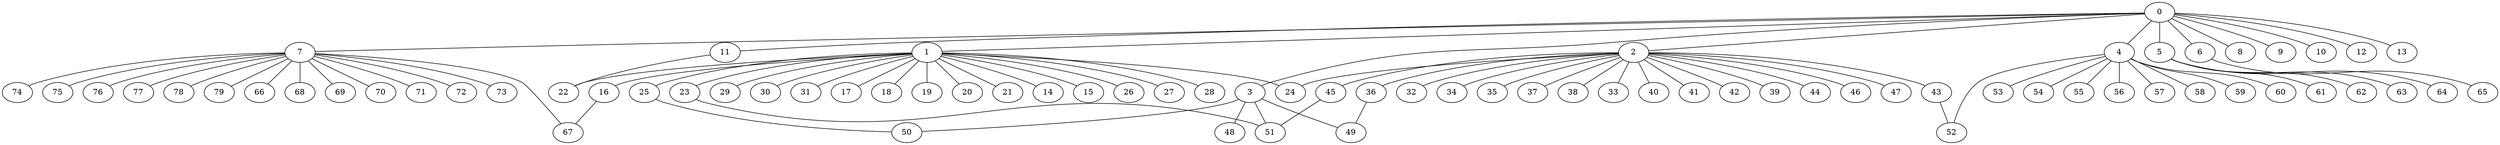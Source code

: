 
graph graphname {
    0 -- 1
0 -- 2
0 -- 3
0 -- 4
0 -- 5
0 -- 6
0 -- 7
0 -- 8
0 -- 9
0 -- 10
0 -- 11
0 -- 12
0 -- 13
1 -- 14
1 -- 15
1 -- 16
1 -- 17
1 -- 18
1 -- 19
1 -- 20
1 -- 21
1 -- 22
1 -- 23
1 -- 24
1 -- 25
1 -- 26
1 -- 27
1 -- 28
1 -- 29
1 -- 30
1 -- 31
2 -- 32
2 -- 34
2 -- 35
2 -- 36
2 -- 37
2 -- 38
2 -- 33
2 -- 40
2 -- 41
2 -- 42
2 -- 39
2 -- 44
2 -- 45
2 -- 46
2 -- 47
2 -- 43
2 -- 24
3 -- 48
3 -- 50
3 -- 51
3 -- 49
4 -- 52
4 -- 53
4 -- 54
4 -- 55
4 -- 56
4 -- 57
4 -- 58
4 -- 59
4 -- 60
5 -- 64
5 -- 61
5 -- 62
5 -- 63
6 -- 65
7 -- 66
7 -- 67
7 -- 68
7 -- 69
7 -- 70
7 -- 71
7 -- 72
7 -- 73
7 -- 74
7 -- 75
7 -- 76
7 -- 77
7 -- 78
7 -- 79
11 -- 22
16 -- 67
23 -- 51
25 -- 50
36 -- 49
43 -- 52
45 -- 51

}
